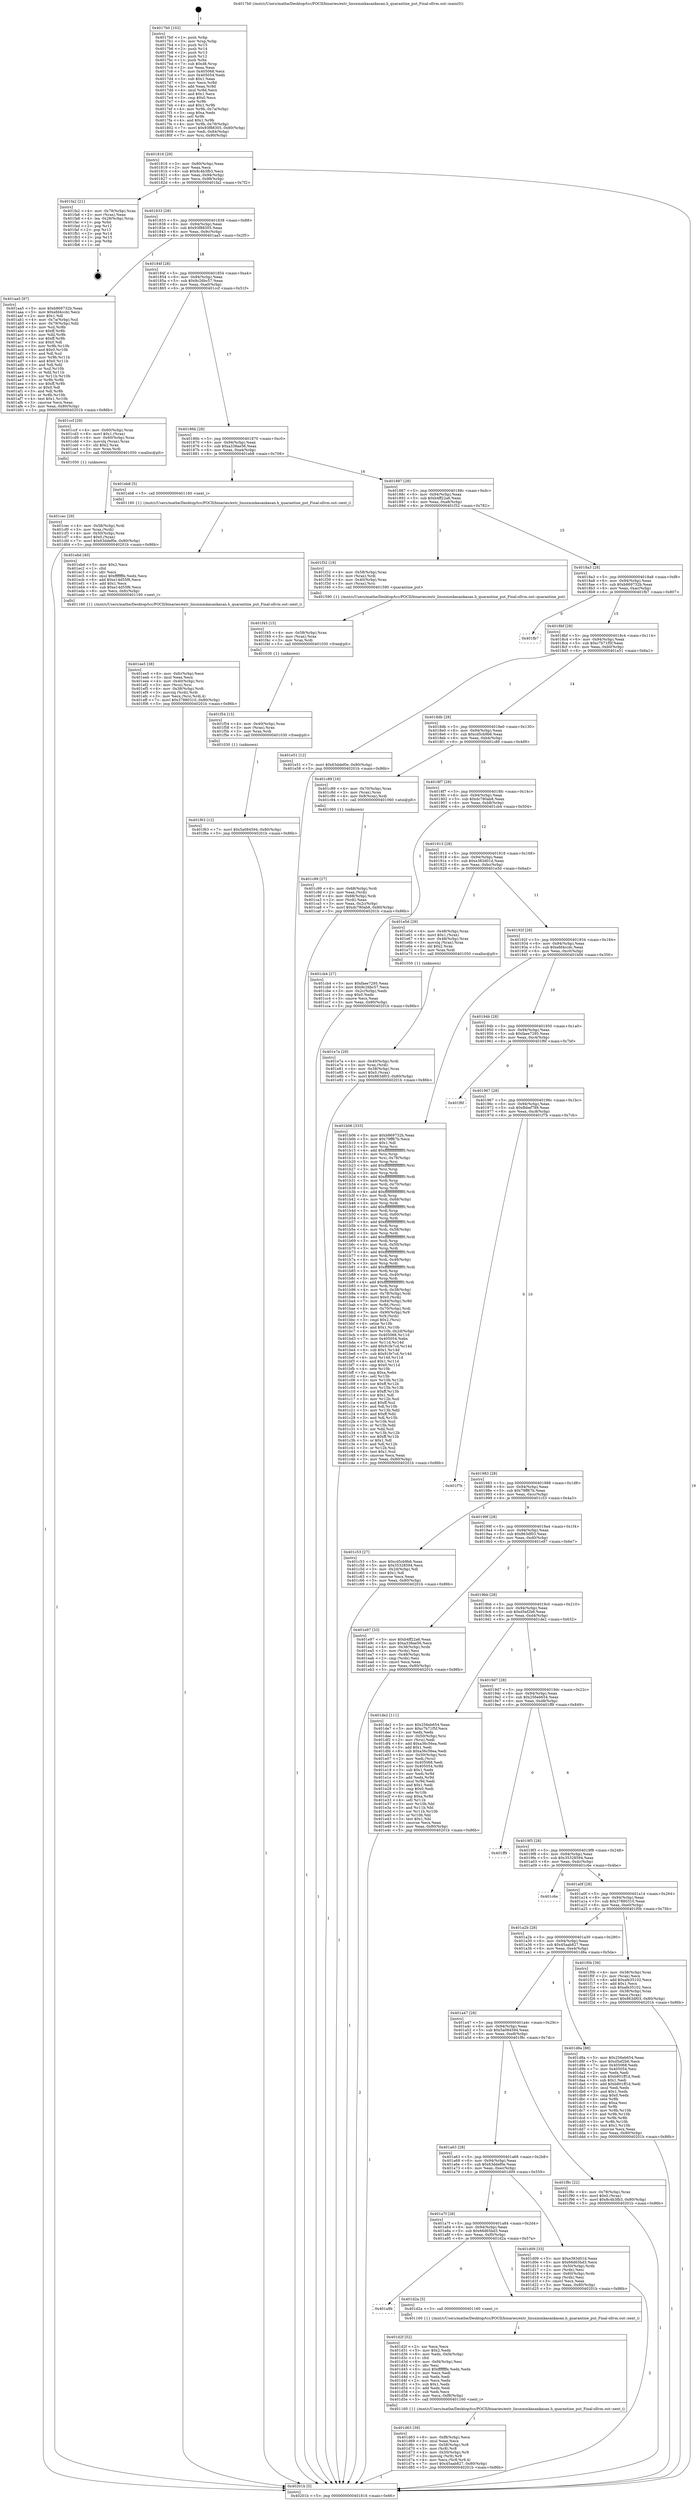digraph "0x4017b0" {
  label = "0x4017b0 (/mnt/c/Users/mathe/Desktop/tcc/POCII/binaries/extr_linuxmmkasankasan.h_quarantine_put_Final-ollvm.out::main(0))"
  labelloc = "t"
  node[shape=record]

  Entry [label="",width=0.3,height=0.3,shape=circle,fillcolor=black,style=filled]
  "0x401816" [label="{
     0x401816 [29]\l
     | [instrs]\l
     &nbsp;&nbsp;0x401816 \<+3\>: mov -0x80(%rbp),%eax\l
     &nbsp;&nbsp;0x401819 \<+2\>: mov %eax,%ecx\l
     &nbsp;&nbsp;0x40181b \<+6\>: sub $0x8c4b3fb3,%ecx\l
     &nbsp;&nbsp;0x401821 \<+6\>: mov %eax,-0x94(%rbp)\l
     &nbsp;&nbsp;0x401827 \<+6\>: mov %ecx,-0x98(%rbp)\l
     &nbsp;&nbsp;0x40182d \<+6\>: je 0000000000401fa2 \<main+0x7f2\>\l
  }"]
  "0x401fa2" [label="{
     0x401fa2 [21]\l
     | [instrs]\l
     &nbsp;&nbsp;0x401fa2 \<+4\>: mov -0x78(%rbp),%rax\l
     &nbsp;&nbsp;0x401fa6 \<+2\>: mov (%rax),%eax\l
     &nbsp;&nbsp;0x401fa8 \<+4\>: lea -0x28(%rbp),%rsp\l
     &nbsp;&nbsp;0x401fac \<+1\>: pop %rbx\l
     &nbsp;&nbsp;0x401fad \<+2\>: pop %r12\l
     &nbsp;&nbsp;0x401faf \<+2\>: pop %r13\l
     &nbsp;&nbsp;0x401fb1 \<+2\>: pop %r14\l
     &nbsp;&nbsp;0x401fb3 \<+2\>: pop %r15\l
     &nbsp;&nbsp;0x401fb5 \<+1\>: pop %rbp\l
     &nbsp;&nbsp;0x401fb6 \<+1\>: ret\l
  }"]
  "0x401833" [label="{
     0x401833 [28]\l
     | [instrs]\l
     &nbsp;&nbsp;0x401833 \<+5\>: jmp 0000000000401838 \<main+0x88\>\l
     &nbsp;&nbsp;0x401838 \<+6\>: mov -0x94(%rbp),%eax\l
     &nbsp;&nbsp;0x40183e \<+5\>: sub $0x93f88305,%eax\l
     &nbsp;&nbsp;0x401843 \<+6\>: mov %eax,-0x9c(%rbp)\l
     &nbsp;&nbsp;0x401849 \<+6\>: je 0000000000401aa5 \<main+0x2f5\>\l
  }"]
  Exit [label="",width=0.3,height=0.3,shape=circle,fillcolor=black,style=filled,peripheries=2]
  "0x401aa5" [label="{
     0x401aa5 [97]\l
     | [instrs]\l
     &nbsp;&nbsp;0x401aa5 \<+5\>: mov $0xb869732b,%eax\l
     &nbsp;&nbsp;0x401aaa \<+5\>: mov $0xefd4ccdc,%ecx\l
     &nbsp;&nbsp;0x401aaf \<+2\>: mov $0x1,%dl\l
     &nbsp;&nbsp;0x401ab1 \<+4\>: mov -0x7a(%rbp),%sil\l
     &nbsp;&nbsp;0x401ab5 \<+4\>: mov -0x79(%rbp),%dil\l
     &nbsp;&nbsp;0x401ab9 \<+3\>: mov %sil,%r8b\l
     &nbsp;&nbsp;0x401abc \<+4\>: xor $0xff,%r8b\l
     &nbsp;&nbsp;0x401ac0 \<+3\>: mov %dil,%r9b\l
     &nbsp;&nbsp;0x401ac3 \<+4\>: xor $0xff,%r9b\l
     &nbsp;&nbsp;0x401ac7 \<+3\>: xor $0x0,%dl\l
     &nbsp;&nbsp;0x401aca \<+3\>: mov %r8b,%r10b\l
     &nbsp;&nbsp;0x401acd \<+4\>: and $0x0,%r10b\l
     &nbsp;&nbsp;0x401ad1 \<+3\>: and %dl,%sil\l
     &nbsp;&nbsp;0x401ad4 \<+3\>: mov %r9b,%r11b\l
     &nbsp;&nbsp;0x401ad7 \<+4\>: and $0x0,%r11b\l
     &nbsp;&nbsp;0x401adb \<+3\>: and %dl,%dil\l
     &nbsp;&nbsp;0x401ade \<+3\>: or %sil,%r10b\l
     &nbsp;&nbsp;0x401ae1 \<+3\>: or %dil,%r11b\l
     &nbsp;&nbsp;0x401ae4 \<+3\>: xor %r11b,%r10b\l
     &nbsp;&nbsp;0x401ae7 \<+3\>: or %r9b,%r8b\l
     &nbsp;&nbsp;0x401aea \<+4\>: xor $0xff,%r8b\l
     &nbsp;&nbsp;0x401aee \<+3\>: or $0x0,%dl\l
     &nbsp;&nbsp;0x401af1 \<+3\>: and %dl,%r8b\l
     &nbsp;&nbsp;0x401af4 \<+3\>: or %r8b,%r10b\l
     &nbsp;&nbsp;0x401af7 \<+4\>: test $0x1,%r10b\l
     &nbsp;&nbsp;0x401afb \<+3\>: cmovne %ecx,%eax\l
     &nbsp;&nbsp;0x401afe \<+3\>: mov %eax,-0x80(%rbp)\l
     &nbsp;&nbsp;0x401b01 \<+5\>: jmp 000000000040201b \<main+0x86b\>\l
  }"]
  "0x40184f" [label="{
     0x40184f [28]\l
     | [instrs]\l
     &nbsp;&nbsp;0x40184f \<+5\>: jmp 0000000000401854 \<main+0xa4\>\l
     &nbsp;&nbsp;0x401854 \<+6\>: mov -0x94(%rbp),%eax\l
     &nbsp;&nbsp;0x40185a \<+5\>: sub $0x9c26bc57,%eax\l
     &nbsp;&nbsp;0x40185f \<+6\>: mov %eax,-0xa0(%rbp)\l
     &nbsp;&nbsp;0x401865 \<+6\>: je 0000000000401ccf \<main+0x51f\>\l
  }"]
  "0x40201b" [label="{
     0x40201b [5]\l
     | [instrs]\l
     &nbsp;&nbsp;0x40201b \<+5\>: jmp 0000000000401816 \<main+0x66\>\l
  }"]
  "0x4017b0" [label="{
     0x4017b0 [102]\l
     | [instrs]\l
     &nbsp;&nbsp;0x4017b0 \<+1\>: push %rbp\l
     &nbsp;&nbsp;0x4017b1 \<+3\>: mov %rsp,%rbp\l
     &nbsp;&nbsp;0x4017b4 \<+2\>: push %r15\l
     &nbsp;&nbsp;0x4017b6 \<+2\>: push %r14\l
     &nbsp;&nbsp;0x4017b8 \<+2\>: push %r13\l
     &nbsp;&nbsp;0x4017ba \<+2\>: push %r12\l
     &nbsp;&nbsp;0x4017bc \<+1\>: push %rbx\l
     &nbsp;&nbsp;0x4017bd \<+7\>: sub $0xd8,%rsp\l
     &nbsp;&nbsp;0x4017c4 \<+2\>: xor %eax,%eax\l
     &nbsp;&nbsp;0x4017c6 \<+7\>: mov 0x405068,%ecx\l
     &nbsp;&nbsp;0x4017cd \<+7\>: mov 0x405054,%edx\l
     &nbsp;&nbsp;0x4017d4 \<+3\>: sub $0x1,%eax\l
     &nbsp;&nbsp;0x4017d7 \<+3\>: mov %ecx,%r8d\l
     &nbsp;&nbsp;0x4017da \<+3\>: add %eax,%r8d\l
     &nbsp;&nbsp;0x4017dd \<+4\>: imul %r8d,%ecx\l
     &nbsp;&nbsp;0x4017e1 \<+3\>: and $0x1,%ecx\l
     &nbsp;&nbsp;0x4017e4 \<+3\>: cmp $0x0,%ecx\l
     &nbsp;&nbsp;0x4017e7 \<+4\>: sete %r9b\l
     &nbsp;&nbsp;0x4017eb \<+4\>: and $0x1,%r9b\l
     &nbsp;&nbsp;0x4017ef \<+4\>: mov %r9b,-0x7a(%rbp)\l
     &nbsp;&nbsp;0x4017f3 \<+3\>: cmp $0xa,%edx\l
     &nbsp;&nbsp;0x4017f6 \<+4\>: setl %r9b\l
     &nbsp;&nbsp;0x4017fa \<+4\>: and $0x1,%r9b\l
     &nbsp;&nbsp;0x4017fe \<+4\>: mov %r9b,-0x79(%rbp)\l
     &nbsp;&nbsp;0x401802 \<+7\>: movl $0x93f88305,-0x80(%rbp)\l
     &nbsp;&nbsp;0x401809 \<+6\>: mov %edi,-0x84(%rbp)\l
     &nbsp;&nbsp;0x40180f \<+7\>: mov %rsi,-0x90(%rbp)\l
  }"]
  "0x401f63" [label="{
     0x401f63 [12]\l
     | [instrs]\l
     &nbsp;&nbsp;0x401f63 \<+7\>: movl $0x5a084594,-0x80(%rbp)\l
     &nbsp;&nbsp;0x401f6a \<+5\>: jmp 000000000040201b \<main+0x86b\>\l
  }"]
  "0x401ccf" [label="{
     0x401ccf [29]\l
     | [instrs]\l
     &nbsp;&nbsp;0x401ccf \<+4\>: mov -0x60(%rbp),%rax\l
     &nbsp;&nbsp;0x401cd3 \<+6\>: movl $0x1,(%rax)\l
     &nbsp;&nbsp;0x401cd9 \<+4\>: mov -0x60(%rbp),%rax\l
     &nbsp;&nbsp;0x401cdd \<+3\>: movslq (%rax),%rax\l
     &nbsp;&nbsp;0x401ce0 \<+4\>: shl $0x2,%rax\l
     &nbsp;&nbsp;0x401ce4 \<+3\>: mov %rax,%rdi\l
     &nbsp;&nbsp;0x401ce7 \<+5\>: call 0000000000401050 \<malloc@plt\>\l
     | [calls]\l
     &nbsp;&nbsp;0x401050 \{1\} (unknown)\l
  }"]
  "0x40186b" [label="{
     0x40186b [28]\l
     | [instrs]\l
     &nbsp;&nbsp;0x40186b \<+5\>: jmp 0000000000401870 \<main+0xc0\>\l
     &nbsp;&nbsp;0x401870 \<+6\>: mov -0x94(%rbp),%eax\l
     &nbsp;&nbsp;0x401876 \<+5\>: sub $0xa338ae56,%eax\l
     &nbsp;&nbsp;0x40187b \<+6\>: mov %eax,-0xa4(%rbp)\l
     &nbsp;&nbsp;0x401881 \<+6\>: je 0000000000401eb8 \<main+0x708\>\l
  }"]
  "0x401f54" [label="{
     0x401f54 [15]\l
     | [instrs]\l
     &nbsp;&nbsp;0x401f54 \<+4\>: mov -0x40(%rbp),%rax\l
     &nbsp;&nbsp;0x401f58 \<+3\>: mov (%rax),%rax\l
     &nbsp;&nbsp;0x401f5b \<+3\>: mov %rax,%rdi\l
     &nbsp;&nbsp;0x401f5e \<+5\>: call 0000000000401030 \<free@plt\>\l
     | [calls]\l
     &nbsp;&nbsp;0x401030 \{1\} (unknown)\l
  }"]
  "0x401eb8" [label="{
     0x401eb8 [5]\l
     | [instrs]\l
     &nbsp;&nbsp;0x401eb8 \<+5\>: call 0000000000401160 \<next_i\>\l
     | [calls]\l
     &nbsp;&nbsp;0x401160 \{1\} (/mnt/c/Users/mathe/Desktop/tcc/POCII/binaries/extr_linuxmmkasankasan.h_quarantine_put_Final-ollvm.out::next_i)\l
  }"]
  "0x401887" [label="{
     0x401887 [28]\l
     | [instrs]\l
     &nbsp;&nbsp;0x401887 \<+5\>: jmp 000000000040188c \<main+0xdc\>\l
     &nbsp;&nbsp;0x40188c \<+6\>: mov -0x94(%rbp),%eax\l
     &nbsp;&nbsp;0x401892 \<+5\>: sub $0xb4ff22a6,%eax\l
     &nbsp;&nbsp;0x401897 \<+6\>: mov %eax,-0xa8(%rbp)\l
     &nbsp;&nbsp;0x40189d \<+6\>: je 0000000000401f32 \<main+0x782\>\l
  }"]
  "0x401f45" [label="{
     0x401f45 [15]\l
     | [instrs]\l
     &nbsp;&nbsp;0x401f45 \<+4\>: mov -0x58(%rbp),%rax\l
     &nbsp;&nbsp;0x401f49 \<+3\>: mov (%rax),%rax\l
     &nbsp;&nbsp;0x401f4c \<+3\>: mov %rax,%rdi\l
     &nbsp;&nbsp;0x401f4f \<+5\>: call 0000000000401030 \<free@plt\>\l
     | [calls]\l
     &nbsp;&nbsp;0x401030 \{1\} (unknown)\l
  }"]
  "0x401f32" [label="{
     0x401f32 [19]\l
     | [instrs]\l
     &nbsp;&nbsp;0x401f32 \<+4\>: mov -0x58(%rbp),%rax\l
     &nbsp;&nbsp;0x401f36 \<+3\>: mov (%rax),%rdi\l
     &nbsp;&nbsp;0x401f39 \<+4\>: mov -0x40(%rbp),%rax\l
     &nbsp;&nbsp;0x401f3d \<+3\>: mov (%rax),%rsi\l
     &nbsp;&nbsp;0x401f40 \<+5\>: call 0000000000401590 \<quarantine_put\>\l
     | [calls]\l
     &nbsp;&nbsp;0x401590 \{1\} (/mnt/c/Users/mathe/Desktop/tcc/POCII/binaries/extr_linuxmmkasankasan.h_quarantine_put_Final-ollvm.out::quarantine_put)\l
  }"]
  "0x4018a3" [label="{
     0x4018a3 [28]\l
     | [instrs]\l
     &nbsp;&nbsp;0x4018a3 \<+5\>: jmp 00000000004018a8 \<main+0xf8\>\l
     &nbsp;&nbsp;0x4018a8 \<+6\>: mov -0x94(%rbp),%eax\l
     &nbsp;&nbsp;0x4018ae \<+5\>: sub $0xb869732b,%eax\l
     &nbsp;&nbsp;0x4018b3 \<+6\>: mov %eax,-0xac(%rbp)\l
     &nbsp;&nbsp;0x4018b9 \<+6\>: je 0000000000401fb7 \<main+0x807\>\l
  }"]
  "0x401ee5" [label="{
     0x401ee5 [38]\l
     | [instrs]\l
     &nbsp;&nbsp;0x401ee5 \<+6\>: mov -0xfc(%rbp),%ecx\l
     &nbsp;&nbsp;0x401eeb \<+3\>: imul %eax,%ecx\l
     &nbsp;&nbsp;0x401eee \<+4\>: mov -0x40(%rbp),%rsi\l
     &nbsp;&nbsp;0x401ef2 \<+3\>: mov (%rsi),%rsi\l
     &nbsp;&nbsp;0x401ef5 \<+4\>: mov -0x38(%rbp),%rdi\l
     &nbsp;&nbsp;0x401ef9 \<+3\>: movslq (%rdi),%rdi\l
     &nbsp;&nbsp;0x401efc \<+3\>: mov %ecx,(%rsi,%rdi,4)\l
     &nbsp;&nbsp;0x401eff \<+7\>: movl $0x37880310,-0x80(%rbp)\l
     &nbsp;&nbsp;0x401f06 \<+5\>: jmp 000000000040201b \<main+0x86b\>\l
  }"]
  "0x401fb7" [label="{
     0x401fb7\l
  }", style=dashed]
  "0x4018bf" [label="{
     0x4018bf [28]\l
     | [instrs]\l
     &nbsp;&nbsp;0x4018bf \<+5\>: jmp 00000000004018c4 \<main+0x114\>\l
     &nbsp;&nbsp;0x4018c4 \<+6\>: mov -0x94(%rbp),%eax\l
     &nbsp;&nbsp;0x4018ca \<+5\>: sub $0xc7b71f5f,%eax\l
     &nbsp;&nbsp;0x4018cf \<+6\>: mov %eax,-0xb0(%rbp)\l
     &nbsp;&nbsp;0x4018d5 \<+6\>: je 0000000000401e51 \<main+0x6a1\>\l
  }"]
  "0x401ebd" [label="{
     0x401ebd [40]\l
     | [instrs]\l
     &nbsp;&nbsp;0x401ebd \<+5\>: mov $0x2,%ecx\l
     &nbsp;&nbsp;0x401ec2 \<+1\>: cltd\l
     &nbsp;&nbsp;0x401ec3 \<+2\>: idiv %ecx\l
     &nbsp;&nbsp;0x401ec5 \<+6\>: imul $0xfffffffe,%edx,%ecx\l
     &nbsp;&nbsp;0x401ecb \<+6\>: add $0xe14d55f6,%ecx\l
     &nbsp;&nbsp;0x401ed1 \<+3\>: add $0x1,%ecx\l
     &nbsp;&nbsp;0x401ed4 \<+6\>: sub $0xe14d55f6,%ecx\l
     &nbsp;&nbsp;0x401eda \<+6\>: mov %ecx,-0xfc(%rbp)\l
     &nbsp;&nbsp;0x401ee0 \<+5\>: call 0000000000401160 \<next_i\>\l
     | [calls]\l
     &nbsp;&nbsp;0x401160 \{1\} (/mnt/c/Users/mathe/Desktop/tcc/POCII/binaries/extr_linuxmmkasankasan.h_quarantine_put_Final-ollvm.out::next_i)\l
  }"]
  "0x401e51" [label="{
     0x401e51 [12]\l
     | [instrs]\l
     &nbsp;&nbsp;0x401e51 \<+7\>: movl $0x63ddef0e,-0x80(%rbp)\l
     &nbsp;&nbsp;0x401e58 \<+5\>: jmp 000000000040201b \<main+0x86b\>\l
  }"]
  "0x4018db" [label="{
     0x4018db [28]\l
     | [instrs]\l
     &nbsp;&nbsp;0x4018db \<+5\>: jmp 00000000004018e0 \<main+0x130\>\l
     &nbsp;&nbsp;0x4018e0 \<+6\>: mov -0x94(%rbp),%eax\l
     &nbsp;&nbsp;0x4018e6 \<+5\>: sub $0xcd5cb9b6,%eax\l
     &nbsp;&nbsp;0x4018eb \<+6\>: mov %eax,-0xb4(%rbp)\l
     &nbsp;&nbsp;0x4018f1 \<+6\>: je 0000000000401c89 \<main+0x4d9\>\l
  }"]
  "0x401e7a" [label="{
     0x401e7a [29]\l
     | [instrs]\l
     &nbsp;&nbsp;0x401e7a \<+4\>: mov -0x40(%rbp),%rdi\l
     &nbsp;&nbsp;0x401e7e \<+3\>: mov %rax,(%rdi)\l
     &nbsp;&nbsp;0x401e81 \<+4\>: mov -0x38(%rbp),%rax\l
     &nbsp;&nbsp;0x401e85 \<+6\>: movl $0x0,(%rax)\l
     &nbsp;&nbsp;0x401e8b \<+7\>: movl $0x863df03,-0x80(%rbp)\l
     &nbsp;&nbsp;0x401e92 \<+5\>: jmp 000000000040201b \<main+0x86b\>\l
  }"]
  "0x401c89" [label="{
     0x401c89 [16]\l
     | [instrs]\l
     &nbsp;&nbsp;0x401c89 \<+4\>: mov -0x70(%rbp),%rax\l
     &nbsp;&nbsp;0x401c8d \<+3\>: mov (%rax),%rax\l
     &nbsp;&nbsp;0x401c90 \<+4\>: mov 0x8(%rax),%rdi\l
     &nbsp;&nbsp;0x401c94 \<+5\>: call 0000000000401060 \<atoi@plt\>\l
     | [calls]\l
     &nbsp;&nbsp;0x401060 \{1\} (unknown)\l
  }"]
  "0x4018f7" [label="{
     0x4018f7 [28]\l
     | [instrs]\l
     &nbsp;&nbsp;0x4018f7 \<+5\>: jmp 00000000004018fc \<main+0x14c\>\l
     &nbsp;&nbsp;0x4018fc \<+6\>: mov -0x94(%rbp),%eax\l
     &nbsp;&nbsp;0x401902 \<+5\>: sub $0xdc780ab8,%eax\l
     &nbsp;&nbsp;0x401907 \<+6\>: mov %eax,-0xb8(%rbp)\l
     &nbsp;&nbsp;0x40190d \<+6\>: je 0000000000401cb4 \<main+0x504\>\l
  }"]
  "0x401d63" [label="{
     0x401d63 [39]\l
     | [instrs]\l
     &nbsp;&nbsp;0x401d63 \<+6\>: mov -0xf8(%rbp),%ecx\l
     &nbsp;&nbsp;0x401d69 \<+3\>: imul %eax,%ecx\l
     &nbsp;&nbsp;0x401d6c \<+4\>: mov -0x58(%rbp),%r8\l
     &nbsp;&nbsp;0x401d70 \<+3\>: mov (%r8),%r8\l
     &nbsp;&nbsp;0x401d73 \<+4\>: mov -0x50(%rbp),%r9\l
     &nbsp;&nbsp;0x401d77 \<+3\>: movslq (%r9),%r9\l
     &nbsp;&nbsp;0x401d7a \<+4\>: mov %ecx,(%r8,%r9,4)\l
     &nbsp;&nbsp;0x401d7e \<+7\>: movl $0x45aab827,-0x80(%rbp)\l
     &nbsp;&nbsp;0x401d85 \<+5\>: jmp 000000000040201b \<main+0x86b\>\l
  }"]
  "0x401cb4" [label="{
     0x401cb4 [27]\l
     | [instrs]\l
     &nbsp;&nbsp;0x401cb4 \<+5\>: mov $0xfaee7295,%eax\l
     &nbsp;&nbsp;0x401cb9 \<+5\>: mov $0x9c26bc57,%ecx\l
     &nbsp;&nbsp;0x401cbe \<+3\>: mov -0x2c(%rbp),%edx\l
     &nbsp;&nbsp;0x401cc1 \<+3\>: cmp $0x0,%edx\l
     &nbsp;&nbsp;0x401cc4 \<+3\>: cmove %ecx,%eax\l
     &nbsp;&nbsp;0x401cc7 \<+3\>: mov %eax,-0x80(%rbp)\l
     &nbsp;&nbsp;0x401cca \<+5\>: jmp 000000000040201b \<main+0x86b\>\l
  }"]
  "0x401913" [label="{
     0x401913 [28]\l
     | [instrs]\l
     &nbsp;&nbsp;0x401913 \<+5\>: jmp 0000000000401918 \<main+0x168\>\l
     &nbsp;&nbsp;0x401918 \<+6\>: mov -0x94(%rbp),%eax\l
     &nbsp;&nbsp;0x40191e \<+5\>: sub $0xe383d01d,%eax\l
     &nbsp;&nbsp;0x401923 \<+6\>: mov %eax,-0xbc(%rbp)\l
     &nbsp;&nbsp;0x401929 \<+6\>: je 0000000000401e5d \<main+0x6ad\>\l
  }"]
  "0x401d2f" [label="{
     0x401d2f [52]\l
     | [instrs]\l
     &nbsp;&nbsp;0x401d2f \<+2\>: xor %ecx,%ecx\l
     &nbsp;&nbsp;0x401d31 \<+5\>: mov $0x2,%edx\l
     &nbsp;&nbsp;0x401d36 \<+6\>: mov %edx,-0xf4(%rbp)\l
     &nbsp;&nbsp;0x401d3c \<+1\>: cltd\l
     &nbsp;&nbsp;0x401d3d \<+6\>: mov -0xf4(%rbp),%esi\l
     &nbsp;&nbsp;0x401d43 \<+2\>: idiv %esi\l
     &nbsp;&nbsp;0x401d45 \<+6\>: imul $0xfffffffe,%edx,%edx\l
     &nbsp;&nbsp;0x401d4b \<+2\>: mov %ecx,%edi\l
     &nbsp;&nbsp;0x401d4d \<+2\>: sub %edx,%edi\l
     &nbsp;&nbsp;0x401d4f \<+2\>: mov %ecx,%edx\l
     &nbsp;&nbsp;0x401d51 \<+3\>: sub $0x1,%edx\l
     &nbsp;&nbsp;0x401d54 \<+2\>: add %edx,%edi\l
     &nbsp;&nbsp;0x401d56 \<+2\>: sub %edi,%ecx\l
     &nbsp;&nbsp;0x401d58 \<+6\>: mov %ecx,-0xf8(%rbp)\l
     &nbsp;&nbsp;0x401d5e \<+5\>: call 0000000000401160 \<next_i\>\l
     | [calls]\l
     &nbsp;&nbsp;0x401160 \{1\} (/mnt/c/Users/mathe/Desktop/tcc/POCII/binaries/extr_linuxmmkasankasan.h_quarantine_put_Final-ollvm.out::next_i)\l
  }"]
  "0x401e5d" [label="{
     0x401e5d [29]\l
     | [instrs]\l
     &nbsp;&nbsp;0x401e5d \<+4\>: mov -0x48(%rbp),%rax\l
     &nbsp;&nbsp;0x401e61 \<+6\>: movl $0x1,(%rax)\l
     &nbsp;&nbsp;0x401e67 \<+4\>: mov -0x48(%rbp),%rax\l
     &nbsp;&nbsp;0x401e6b \<+3\>: movslq (%rax),%rax\l
     &nbsp;&nbsp;0x401e6e \<+4\>: shl $0x2,%rax\l
     &nbsp;&nbsp;0x401e72 \<+3\>: mov %rax,%rdi\l
     &nbsp;&nbsp;0x401e75 \<+5\>: call 0000000000401050 \<malloc@plt\>\l
     | [calls]\l
     &nbsp;&nbsp;0x401050 \{1\} (unknown)\l
  }"]
  "0x40192f" [label="{
     0x40192f [28]\l
     | [instrs]\l
     &nbsp;&nbsp;0x40192f \<+5\>: jmp 0000000000401934 \<main+0x184\>\l
     &nbsp;&nbsp;0x401934 \<+6\>: mov -0x94(%rbp),%eax\l
     &nbsp;&nbsp;0x40193a \<+5\>: sub $0xefd4ccdc,%eax\l
     &nbsp;&nbsp;0x40193f \<+6\>: mov %eax,-0xc0(%rbp)\l
     &nbsp;&nbsp;0x401945 \<+6\>: je 0000000000401b06 \<main+0x356\>\l
  }"]
  "0x401a9b" [label="{
     0x401a9b\l
  }", style=dashed]
  "0x401b06" [label="{
     0x401b06 [333]\l
     | [instrs]\l
     &nbsp;&nbsp;0x401b06 \<+5\>: mov $0xb869732b,%eax\l
     &nbsp;&nbsp;0x401b0b \<+5\>: mov $0x79ff67b,%ecx\l
     &nbsp;&nbsp;0x401b10 \<+2\>: mov $0x1,%dl\l
     &nbsp;&nbsp;0x401b12 \<+3\>: mov %rsp,%rsi\l
     &nbsp;&nbsp;0x401b15 \<+4\>: add $0xfffffffffffffff0,%rsi\l
     &nbsp;&nbsp;0x401b19 \<+3\>: mov %rsi,%rsp\l
     &nbsp;&nbsp;0x401b1c \<+4\>: mov %rsi,-0x78(%rbp)\l
     &nbsp;&nbsp;0x401b20 \<+3\>: mov %rsp,%rsi\l
     &nbsp;&nbsp;0x401b23 \<+4\>: add $0xfffffffffffffff0,%rsi\l
     &nbsp;&nbsp;0x401b27 \<+3\>: mov %rsi,%rsp\l
     &nbsp;&nbsp;0x401b2a \<+3\>: mov %rsp,%rdi\l
     &nbsp;&nbsp;0x401b2d \<+4\>: add $0xfffffffffffffff0,%rdi\l
     &nbsp;&nbsp;0x401b31 \<+3\>: mov %rdi,%rsp\l
     &nbsp;&nbsp;0x401b34 \<+4\>: mov %rdi,-0x70(%rbp)\l
     &nbsp;&nbsp;0x401b38 \<+3\>: mov %rsp,%rdi\l
     &nbsp;&nbsp;0x401b3b \<+4\>: add $0xfffffffffffffff0,%rdi\l
     &nbsp;&nbsp;0x401b3f \<+3\>: mov %rdi,%rsp\l
     &nbsp;&nbsp;0x401b42 \<+4\>: mov %rdi,-0x68(%rbp)\l
     &nbsp;&nbsp;0x401b46 \<+3\>: mov %rsp,%rdi\l
     &nbsp;&nbsp;0x401b49 \<+4\>: add $0xfffffffffffffff0,%rdi\l
     &nbsp;&nbsp;0x401b4d \<+3\>: mov %rdi,%rsp\l
     &nbsp;&nbsp;0x401b50 \<+4\>: mov %rdi,-0x60(%rbp)\l
     &nbsp;&nbsp;0x401b54 \<+3\>: mov %rsp,%rdi\l
     &nbsp;&nbsp;0x401b57 \<+4\>: add $0xfffffffffffffff0,%rdi\l
     &nbsp;&nbsp;0x401b5b \<+3\>: mov %rdi,%rsp\l
     &nbsp;&nbsp;0x401b5e \<+4\>: mov %rdi,-0x58(%rbp)\l
     &nbsp;&nbsp;0x401b62 \<+3\>: mov %rsp,%rdi\l
     &nbsp;&nbsp;0x401b65 \<+4\>: add $0xfffffffffffffff0,%rdi\l
     &nbsp;&nbsp;0x401b69 \<+3\>: mov %rdi,%rsp\l
     &nbsp;&nbsp;0x401b6c \<+4\>: mov %rdi,-0x50(%rbp)\l
     &nbsp;&nbsp;0x401b70 \<+3\>: mov %rsp,%rdi\l
     &nbsp;&nbsp;0x401b73 \<+4\>: add $0xfffffffffffffff0,%rdi\l
     &nbsp;&nbsp;0x401b77 \<+3\>: mov %rdi,%rsp\l
     &nbsp;&nbsp;0x401b7a \<+4\>: mov %rdi,-0x48(%rbp)\l
     &nbsp;&nbsp;0x401b7e \<+3\>: mov %rsp,%rdi\l
     &nbsp;&nbsp;0x401b81 \<+4\>: add $0xfffffffffffffff0,%rdi\l
     &nbsp;&nbsp;0x401b85 \<+3\>: mov %rdi,%rsp\l
     &nbsp;&nbsp;0x401b88 \<+4\>: mov %rdi,-0x40(%rbp)\l
     &nbsp;&nbsp;0x401b8c \<+3\>: mov %rsp,%rdi\l
     &nbsp;&nbsp;0x401b8f \<+4\>: add $0xfffffffffffffff0,%rdi\l
     &nbsp;&nbsp;0x401b93 \<+3\>: mov %rdi,%rsp\l
     &nbsp;&nbsp;0x401b96 \<+4\>: mov %rdi,-0x38(%rbp)\l
     &nbsp;&nbsp;0x401b9a \<+4\>: mov -0x78(%rbp),%rdi\l
     &nbsp;&nbsp;0x401b9e \<+6\>: movl $0x0,(%rdi)\l
     &nbsp;&nbsp;0x401ba4 \<+7\>: mov -0x84(%rbp),%r8d\l
     &nbsp;&nbsp;0x401bab \<+3\>: mov %r8d,(%rsi)\l
     &nbsp;&nbsp;0x401bae \<+4\>: mov -0x70(%rbp),%rdi\l
     &nbsp;&nbsp;0x401bb2 \<+7\>: mov -0x90(%rbp),%r9\l
     &nbsp;&nbsp;0x401bb9 \<+3\>: mov %r9,(%rdi)\l
     &nbsp;&nbsp;0x401bbc \<+3\>: cmpl $0x2,(%rsi)\l
     &nbsp;&nbsp;0x401bbf \<+4\>: setne %r10b\l
     &nbsp;&nbsp;0x401bc3 \<+4\>: and $0x1,%r10b\l
     &nbsp;&nbsp;0x401bc7 \<+4\>: mov %r10b,-0x2d(%rbp)\l
     &nbsp;&nbsp;0x401bcb \<+8\>: mov 0x405068,%r11d\l
     &nbsp;&nbsp;0x401bd3 \<+7\>: mov 0x405054,%ebx\l
     &nbsp;&nbsp;0x401bda \<+3\>: mov %r11d,%r14d\l
     &nbsp;&nbsp;0x401bdd \<+7\>: add $0x91fe7cd,%r14d\l
     &nbsp;&nbsp;0x401be4 \<+4\>: sub $0x1,%r14d\l
     &nbsp;&nbsp;0x401be8 \<+7\>: sub $0x91fe7cd,%r14d\l
     &nbsp;&nbsp;0x401bef \<+4\>: imul %r14d,%r11d\l
     &nbsp;&nbsp;0x401bf3 \<+4\>: and $0x1,%r11d\l
     &nbsp;&nbsp;0x401bf7 \<+4\>: cmp $0x0,%r11d\l
     &nbsp;&nbsp;0x401bfb \<+4\>: sete %r10b\l
     &nbsp;&nbsp;0x401bff \<+3\>: cmp $0xa,%ebx\l
     &nbsp;&nbsp;0x401c02 \<+4\>: setl %r15b\l
     &nbsp;&nbsp;0x401c06 \<+3\>: mov %r10b,%r12b\l
     &nbsp;&nbsp;0x401c09 \<+4\>: xor $0xff,%r12b\l
     &nbsp;&nbsp;0x401c0d \<+3\>: mov %r15b,%r13b\l
     &nbsp;&nbsp;0x401c10 \<+4\>: xor $0xff,%r13b\l
     &nbsp;&nbsp;0x401c14 \<+3\>: xor $0x1,%dl\l
     &nbsp;&nbsp;0x401c17 \<+3\>: mov %r12b,%sil\l
     &nbsp;&nbsp;0x401c1a \<+4\>: and $0xff,%sil\l
     &nbsp;&nbsp;0x401c1e \<+3\>: and %dl,%r10b\l
     &nbsp;&nbsp;0x401c21 \<+3\>: mov %r13b,%dil\l
     &nbsp;&nbsp;0x401c24 \<+4\>: and $0xff,%dil\l
     &nbsp;&nbsp;0x401c28 \<+3\>: and %dl,%r15b\l
     &nbsp;&nbsp;0x401c2b \<+3\>: or %r10b,%sil\l
     &nbsp;&nbsp;0x401c2e \<+3\>: or %r15b,%dil\l
     &nbsp;&nbsp;0x401c31 \<+3\>: xor %dil,%sil\l
     &nbsp;&nbsp;0x401c34 \<+3\>: or %r13b,%r12b\l
     &nbsp;&nbsp;0x401c37 \<+4\>: xor $0xff,%r12b\l
     &nbsp;&nbsp;0x401c3b \<+3\>: or $0x1,%dl\l
     &nbsp;&nbsp;0x401c3e \<+3\>: and %dl,%r12b\l
     &nbsp;&nbsp;0x401c41 \<+3\>: or %r12b,%sil\l
     &nbsp;&nbsp;0x401c44 \<+4\>: test $0x1,%sil\l
     &nbsp;&nbsp;0x401c48 \<+3\>: cmovne %ecx,%eax\l
     &nbsp;&nbsp;0x401c4b \<+3\>: mov %eax,-0x80(%rbp)\l
     &nbsp;&nbsp;0x401c4e \<+5\>: jmp 000000000040201b \<main+0x86b\>\l
  }"]
  "0x40194b" [label="{
     0x40194b [28]\l
     | [instrs]\l
     &nbsp;&nbsp;0x40194b \<+5\>: jmp 0000000000401950 \<main+0x1a0\>\l
     &nbsp;&nbsp;0x401950 \<+6\>: mov -0x94(%rbp),%eax\l
     &nbsp;&nbsp;0x401956 \<+5\>: sub $0xfaee7295,%eax\l
     &nbsp;&nbsp;0x40195b \<+6\>: mov %eax,-0xc4(%rbp)\l
     &nbsp;&nbsp;0x401961 \<+6\>: je 0000000000401f6f \<main+0x7bf\>\l
  }"]
  "0x401d2a" [label="{
     0x401d2a [5]\l
     | [instrs]\l
     &nbsp;&nbsp;0x401d2a \<+5\>: call 0000000000401160 \<next_i\>\l
     | [calls]\l
     &nbsp;&nbsp;0x401160 \{1\} (/mnt/c/Users/mathe/Desktop/tcc/POCII/binaries/extr_linuxmmkasankasan.h_quarantine_put_Final-ollvm.out::next_i)\l
  }"]
  "0x401a7f" [label="{
     0x401a7f [28]\l
     | [instrs]\l
     &nbsp;&nbsp;0x401a7f \<+5\>: jmp 0000000000401a84 \<main+0x2d4\>\l
     &nbsp;&nbsp;0x401a84 \<+6\>: mov -0x94(%rbp),%eax\l
     &nbsp;&nbsp;0x401a8a \<+5\>: sub $0x66d65bd3,%eax\l
     &nbsp;&nbsp;0x401a8f \<+6\>: mov %eax,-0xf0(%rbp)\l
     &nbsp;&nbsp;0x401a95 \<+6\>: je 0000000000401d2a \<main+0x57a\>\l
  }"]
  "0x401f6f" [label="{
     0x401f6f\l
  }", style=dashed]
  "0x401967" [label="{
     0x401967 [28]\l
     | [instrs]\l
     &nbsp;&nbsp;0x401967 \<+5\>: jmp 000000000040196c \<main+0x1bc\>\l
     &nbsp;&nbsp;0x40196c \<+6\>: mov -0x94(%rbp),%eax\l
     &nbsp;&nbsp;0x401972 \<+5\>: sub $0xfbbef789,%eax\l
     &nbsp;&nbsp;0x401977 \<+6\>: mov %eax,-0xc8(%rbp)\l
     &nbsp;&nbsp;0x40197d \<+6\>: je 0000000000401f7b \<main+0x7cb\>\l
  }"]
  "0x401d09" [label="{
     0x401d09 [33]\l
     | [instrs]\l
     &nbsp;&nbsp;0x401d09 \<+5\>: mov $0xe383d01d,%eax\l
     &nbsp;&nbsp;0x401d0e \<+5\>: mov $0x66d65bd3,%ecx\l
     &nbsp;&nbsp;0x401d13 \<+4\>: mov -0x50(%rbp),%rdx\l
     &nbsp;&nbsp;0x401d17 \<+2\>: mov (%rdx),%esi\l
     &nbsp;&nbsp;0x401d19 \<+4\>: mov -0x60(%rbp),%rdx\l
     &nbsp;&nbsp;0x401d1d \<+2\>: cmp (%rdx),%esi\l
     &nbsp;&nbsp;0x401d1f \<+3\>: cmovl %ecx,%eax\l
     &nbsp;&nbsp;0x401d22 \<+3\>: mov %eax,-0x80(%rbp)\l
     &nbsp;&nbsp;0x401d25 \<+5\>: jmp 000000000040201b \<main+0x86b\>\l
  }"]
  "0x401f7b" [label="{
     0x401f7b\l
  }", style=dashed]
  "0x401983" [label="{
     0x401983 [28]\l
     | [instrs]\l
     &nbsp;&nbsp;0x401983 \<+5\>: jmp 0000000000401988 \<main+0x1d8\>\l
     &nbsp;&nbsp;0x401988 \<+6\>: mov -0x94(%rbp),%eax\l
     &nbsp;&nbsp;0x40198e \<+5\>: sub $0x79ff67b,%eax\l
     &nbsp;&nbsp;0x401993 \<+6\>: mov %eax,-0xcc(%rbp)\l
     &nbsp;&nbsp;0x401999 \<+6\>: je 0000000000401c53 \<main+0x4a3\>\l
  }"]
  "0x401a63" [label="{
     0x401a63 [28]\l
     | [instrs]\l
     &nbsp;&nbsp;0x401a63 \<+5\>: jmp 0000000000401a68 \<main+0x2b8\>\l
     &nbsp;&nbsp;0x401a68 \<+6\>: mov -0x94(%rbp),%eax\l
     &nbsp;&nbsp;0x401a6e \<+5\>: sub $0x63ddef0e,%eax\l
     &nbsp;&nbsp;0x401a73 \<+6\>: mov %eax,-0xec(%rbp)\l
     &nbsp;&nbsp;0x401a79 \<+6\>: je 0000000000401d09 \<main+0x559\>\l
  }"]
  "0x401c53" [label="{
     0x401c53 [27]\l
     | [instrs]\l
     &nbsp;&nbsp;0x401c53 \<+5\>: mov $0xcd5cb9b6,%eax\l
     &nbsp;&nbsp;0x401c58 \<+5\>: mov $0x35328594,%ecx\l
     &nbsp;&nbsp;0x401c5d \<+3\>: mov -0x2d(%rbp),%dl\l
     &nbsp;&nbsp;0x401c60 \<+3\>: test $0x1,%dl\l
     &nbsp;&nbsp;0x401c63 \<+3\>: cmovne %ecx,%eax\l
     &nbsp;&nbsp;0x401c66 \<+3\>: mov %eax,-0x80(%rbp)\l
     &nbsp;&nbsp;0x401c69 \<+5\>: jmp 000000000040201b \<main+0x86b\>\l
  }"]
  "0x40199f" [label="{
     0x40199f [28]\l
     | [instrs]\l
     &nbsp;&nbsp;0x40199f \<+5\>: jmp 00000000004019a4 \<main+0x1f4\>\l
     &nbsp;&nbsp;0x4019a4 \<+6\>: mov -0x94(%rbp),%eax\l
     &nbsp;&nbsp;0x4019aa \<+5\>: sub $0x863df03,%eax\l
     &nbsp;&nbsp;0x4019af \<+6\>: mov %eax,-0xd0(%rbp)\l
     &nbsp;&nbsp;0x4019b5 \<+6\>: je 0000000000401e97 \<main+0x6e7\>\l
  }"]
  "0x401c99" [label="{
     0x401c99 [27]\l
     | [instrs]\l
     &nbsp;&nbsp;0x401c99 \<+4\>: mov -0x68(%rbp),%rdi\l
     &nbsp;&nbsp;0x401c9d \<+2\>: mov %eax,(%rdi)\l
     &nbsp;&nbsp;0x401c9f \<+4\>: mov -0x68(%rbp),%rdi\l
     &nbsp;&nbsp;0x401ca3 \<+2\>: mov (%rdi),%eax\l
     &nbsp;&nbsp;0x401ca5 \<+3\>: mov %eax,-0x2c(%rbp)\l
     &nbsp;&nbsp;0x401ca8 \<+7\>: movl $0xdc780ab8,-0x80(%rbp)\l
     &nbsp;&nbsp;0x401caf \<+5\>: jmp 000000000040201b \<main+0x86b\>\l
  }"]
  "0x401cec" [label="{
     0x401cec [29]\l
     | [instrs]\l
     &nbsp;&nbsp;0x401cec \<+4\>: mov -0x58(%rbp),%rdi\l
     &nbsp;&nbsp;0x401cf0 \<+3\>: mov %rax,(%rdi)\l
     &nbsp;&nbsp;0x401cf3 \<+4\>: mov -0x50(%rbp),%rax\l
     &nbsp;&nbsp;0x401cf7 \<+6\>: movl $0x0,(%rax)\l
     &nbsp;&nbsp;0x401cfd \<+7\>: movl $0x63ddef0e,-0x80(%rbp)\l
     &nbsp;&nbsp;0x401d04 \<+5\>: jmp 000000000040201b \<main+0x86b\>\l
  }"]
  "0x401f8c" [label="{
     0x401f8c [22]\l
     | [instrs]\l
     &nbsp;&nbsp;0x401f8c \<+4\>: mov -0x78(%rbp),%rax\l
     &nbsp;&nbsp;0x401f90 \<+6\>: movl $0x0,(%rax)\l
     &nbsp;&nbsp;0x401f96 \<+7\>: movl $0x8c4b3fb3,-0x80(%rbp)\l
     &nbsp;&nbsp;0x401f9d \<+5\>: jmp 000000000040201b \<main+0x86b\>\l
  }"]
  "0x401e97" [label="{
     0x401e97 [33]\l
     | [instrs]\l
     &nbsp;&nbsp;0x401e97 \<+5\>: mov $0xb4ff22a6,%eax\l
     &nbsp;&nbsp;0x401e9c \<+5\>: mov $0xa338ae56,%ecx\l
     &nbsp;&nbsp;0x401ea1 \<+4\>: mov -0x38(%rbp),%rdx\l
     &nbsp;&nbsp;0x401ea5 \<+2\>: mov (%rdx),%esi\l
     &nbsp;&nbsp;0x401ea7 \<+4\>: mov -0x48(%rbp),%rdx\l
     &nbsp;&nbsp;0x401eab \<+2\>: cmp (%rdx),%esi\l
     &nbsp;&nbsp;0x401ead \<+3\>: cmovl %ecx,%eax\l
     &nbsp;&nbsp;0x401eb0 \<+3\>: mov %eax,-0x80(%rbp)\l
     &nbsp;&nbsp;0x401eb3 \<+5\>: jmp 000000000040201b \<main+0x86b\>\l
  }"]
  "0x4019bb" [label="{
     0x4019bb [28]\l
     | [instrs]\l
     &nbsp;&nbsp;0x4019bb \<+5\>: jmp 00000000004019c0 \<main+0x210\>\l
     &nbsp;&nbsp;0x4019c0 \<+6\>: mov -0x94(%rbp),%eax\l
     &nbsp;&nbsp;0x4019c6 \<+5\>: sub $0xd5ef2b6,%eax\l
     &nbsp;&nbsp;0x4019cb \<+6\>: mov %eax,-0xd4(%rbp)\l
     &nbsp;&nbsp;0x4019d1 \<+6\>: je 0000000000401de2 \<main+0x632\>\l
  }"]
  "0x401a47" [label="{
     0x401a47 [28]\l
     | [instrs]\l
     &nbsp;&nbsp;0x401a47 \<+5\>: jmp 0000000000401a4c \<main+0x29c\>\l
     &nbsp;&nbsp;0x401a4c \<+6\>: mov -0x94(%rbp),%eax\l
     &nbsp;&nbsp;0x401a52 \<+5\>: sub $0x5a084594,%eax\l
     &nbsp;&nbsp;0x401a57 \<+6\>: mov %eax,-0xe8(%rbp)\l
     &nbsp;&nbsp;0x401a5d \<+6\>: je 0000000000401f8c \<main+0x7dc\>\l
  }"]
  "0x401de2" [label="{
     0x401de2 [111]\l
     | [instrs]\l
     &nbsp;&nbsp;0x401de2 \<+5\>: mov $0x256eb654,%eax\l
     &nbsp;&nbsp;0x401de7 \<+5\>: mov $0xc7b71f5f,%ecx\l
     &nbsp;&nbsp;0x401dec \<+2\>: xor %edx,%edx\l
     &nbsp;&nbsp;0x401dee \<+4\>: mov -0x50(%rbp),%rsi\l
     &nbsp;&nbsp;0x401df2 \<+2\>: mov (%rsi),%edi\l
     &nbsp;&nbsp;0x401df4 \<+6\>: add $0xa36c56ea,%edi\l
     &nbsp;&nbsp;0x401dfa \<+3\>: add $0x1,%edi\l
     &nbsp;&nbsp;0x401dfd \<+6\>: sub $0xa36c56ea,%edi\l
     &nbsp;&nbsp;0x401e03 \<+4\>: mov -0x50(%rbp),%rsi\l
     &nbsp;&nbsp;0x401e07 \<+2\>: mov %edi,(%rsi)\l
     &nbsp;&nbsp;0x401e09 \<+7\>: mov 0x405068,%edi\l
     &nbsp;&nbsp;0x401e10 \<+8\>: mov 0x405054,%r8d\l
     &nbsp;&nbsp;0x401e18 \<+3\>: sub $0x1,%edx\l
     &nbsp;&nbsp;0x401e1b \<+3\>: mov %edi,%r9d\l
     &nbsp;&nbsp;0x401e1e \<+3\>: add %edx,%r9d\l
     &nbsp;&nbsp;0x401e21 \<+4\>: imul %r9d,%edi\l
     &nbsp;&nbsp;0x401e25 \<+3\>: and $0x1,%edi\l
     &nbsp;&nbsp;0x401e28 \<+3\>: cmp $0x0,%edi\l
     &nbsp;&nbsp;0x401e2b \<+4\>: sete %r10b\l
     &nbsp;&nbsp;0x401e2f \<+4\>: cmp $0xa,%r8d\l
     &nbsp;&nbsp;0x401e33 \<+4\>: setl %r11b\l
     &nbsp;&nbsp;0x401e37 \<+3\>: mov %r10b,%bl\l
     &nbsp;&nbsp;0x401e3a \<+3\>: and %r11b,%bl\l
     &nbsp;&nbsp;0x401e3d \<+3\>: xor %r11b,%r10b\l
     &nbsp;&nbsp;0x401e40 \<+3\>: or %r10b,%bl\l
     &nbsp;&nbsp;0x401e43 \<+3\>: test $0x1,%bl\l
     &nbsp;&nbsp;0x401e46 \<+3\>: cmovne %ecx,%eax\l
     &nbsp;&nbsp;0x401e49 \<+3\>: mov %eax,-0x80(%rbp)\l
     &nbsp;&nbsp;0x401e4c \<+5\>: jmp 000000000040201b \<main+0x86b\>\l
  }"]
  "0x4019d7" [label="{
     0x4019d7 [28]\l
     | [instrs]\l
     &nbsp;&nbsp;0x4019d7 \<+5\>: jmp 00000000004019dc \<main+0x22c\>\l
     &nbsp;&nbsp;0x4019dc \<+6\>: mov -0x94(%rbp),%eax\l
     &nbsp;&nbsp;0x4019e2 \<+5\>: sub $0x256eb654,%eax\l
     &nbsp;&nbsp;0x4019e7 \<+6\>: mov %eax,-0xd8(%rbp)\l
     &nbsp;&nbsp;0x4019ed \<+6\>: je 0000000000401ff9 \<main+0x849\>\l
  }"]
  "0x401d8a" [label="{
     0x401d8a [88]\l
     | [instrs]\l
     &nbsp;&nbsp;0x401d8a \<+5\>: mov $0x256eb654,%eax\l
     &nbsp;&nbsp;0x401d8f \<+5\>: mov $0xd5ef2b6,%ecx\l
     &nbsp;&nbsp;0x401d94 \<+7\>: mov 0x405068,%edx\l
     &nbsp;&nbsp;0x401d9b \<+7\>: mov 0x405054,%esi\l
     &nbsp;&nbsp;0x401da2 \<+2\>: mov %edx,%edi\l
     &nbsp;&nbsp;0x401da4 \<+6\>: sub $0xb801ff1d,%edi\l
     &nbsp;&nbsp;0x401daa \<+3\>: sub $0x1,%edi\l
     &nbsp;&nbsp;0x401dad \<+6\>: add $0xb801ff1d,%edi\l
     &nbsp;&nbsp;0x401db3 \<+3\>: imul %edi,%edx\l
     &nbsp;&nbsp;0x401db6 \<+3\>: and $0x1,%edx\l
     &nbsp;&nbsp;0x401db9 \<+3\>: cmp $0x0,%edx\l
     &nbsp;&nbsp;0x401dbc \<+4\>: sete %r8b\l
     &nbsp;&nbsp;0x401dc0 \<+3\>: cmp $0xa,%esi\l
     &nbsp;&nbsp;0x401dc3 \<+4\>: setl %r9b\l
     &nbsp;&nbsp;0x401dc7 \<+3\>: mov %r8b,%r10b\l
     &nbsp;&nbsp;0x401dca \<+3\>: and %r9b,%r10b\l
     &nbsp;&nbsp;0x401dcd \<+3\>: xor %r9b,%r8b\l
     &nbsp;&nbsp;0x401dd0 \<+3\>: or %r8b,%r10b\l
     &nbsp;&nbsp;0x401dd3 \<+4\>: test $0x1,%r10b\l
     &nbsp;&nbsp;0x401dd7 \<+3\>: cmovne %ecx,%eax\l
     &nbsp;&nbsp;0x401dda \<+3\>: mov %eax,-0x80(%rbp)\l
     &nbsp;&nbsp;0x401ddd \<+5\>: jmp 000000000040201b \<main+0x86b\>\l
  }"]
  "0x401ff9" [label="{
     0x401ff9\l
  }", style=dashed]
  "0x4019f3" [label="{
     0x4019f3 [28]\l
     | [instrs]\l
     &nbsp;&nbsp;0x4019f3 \<+5\>: jmp 00000000004019f8 \<main+0x248\>\l
     &nbsp;&nbsp;0x4019f8 \<+6\>: mov -0x94(%rbp),%eax\l
     &nbsp;&nbsp;0x4019fe \<+5\>: sub $0x35328594,%eax\l
     &nbsp;&nbsp;0x401a03 \<+6\>: mov %eax,-0xdc(%rbp)\l
     &nbsp;&nbsp;0x401a09 \<+6\>: je 0000000000401c6e \<main+0x4be\>\l
  }"]
  "0x401a2b" [label="{
     0x401a2b [28]\l
     | [instrs]\l
     &nbsp;&nbsp;0x401a2b \<+5\>: jmp 0000000000401a30 \<main+0x280\>\l
     &nbsp;&nbsp;0x401a30 \<+6\>: mov -0x94(%rbp),%eax\l
     &nbsp;&nbsp;0x401a36 \<+5\>: sub $0x45aab827,%eax\l
     &nbsp;&nbsp;0x401a3b \<+6\>: mov %eax,-0xe4(%rbp)\l
     &nbsp;&nbsp;0x401a41 \<+6\>: je 0000000000401d8a \<main+0x5da\>\l
  }"]
  "0x401c6e" [label="{
     0x401c6e\l
  }", style=dashed]
  "0x401a0f" [label="{
     0x401a0f [28]\l
     | [instrs]\l
     &nbsp;&nbsp;0x401a0f \<+5\>: jmp 0000000000401a14 \<main+0x264\>\l
     &nbsp;&nbsp;0x401a14 \<+6\>: mov -0x94(%rbp),%eax\l
     &nbsp;&nbsp;0x401a1a \<+5\>: sub $0x37880310,%eax\l
     &nbsp;&nbsp;0x401a1f \<+6\>: mov %eax,-0xe0(%rbp)\l
     &nbsp;&nbsp;0x401a25 \<+6\>: je 0000000000401f0b \<main+0x75b\>\l
  }"]
  "0x401f0b" [label="{
     0x401f0b [39]\l
     | [instrs]\l
     &nbsp;&nbsp;0x401f0b \<+4\>: mov -0x38(%rbp),%rax\l
     &nbsp;&nbsp;0x401f0f \<+2\>: mov (%rax),%ecx\l
     &nbsp;&nbsp;0x401f11 \<+6\>: add $0xafe35102,%ecx\l
     &nbsp;&nbsp;0x401f17 \<+3\>: add $0x1,%ecx\l
     &nbsp;&nbsp;0x401f1a \<+6\>: sub $0xafe35102,%ecx\l
     &nbsp;&nbsp;0x401f20 \<+4\>: mov -0x38(%rbp),%rax\l
     &nbsp;&nbsp;0x401f24 \<+2\>: mov %ecx,(%rax)\l
     &nbsp;&nbsp;0x401f26 \<+7\>: movl $0x863df03,-0x80(%rbp)\l
     &nbsp;&nbsp;0x401f2d \<+5\>: jmp 000000000040201b \<main+0x86b\>\l
  }"]
  Entry -> "0x4017b0" [label=" 1"]
  "0x401816" -> "0x401fa2" [label=" 1"]
  "0x401816" -> "0x401833" [label=" 19"]
  "0x401fa2" -> Exit [label=" 1"]
  "0x401833" -> "0x401aa5" [label=" 1"]
  "0x401833" -> "0x40184f" [label=" 18"]
  "0x401aa5" -> "0x40201b" [label=" 1"]
  "0x4017b0" -> "0x401816" [label=" 1"]
  "0x40201b" -> "0x401816" [label=" 19"]
  "0x401f8c" -> "0x40201b" [label=" 1"]
  "0x40184f" -> "0x401ccf" [label=" 1"]
  "0x40184f" -> "0x40186b" [label=" 17"]
  "0x401f63" -> "0x40201b" [label=" 1"]
  "0x40186b" -> "0x401eb8" [label=" 1"]
  "0x40186b" -> "0x401887" [label=" 16"]
  "0x401f54" -> "0x401f63" [label=" 1"]
  "0x401887" -> "0x401f32" [label=" 1"]
  "0x401887" -> "0x4018a3" [label=" 15"]
  "0x401f45" -> "0x401f54" [label=" 1"]
  "0x4018a3" -> "0x401fb7" [label=" 0"]
  "0x4018a3" -> "0x4018bf" [label=" 15"]
  "0x401f32" -> "0x401f45" [label=" 1"]
  "0x4018bf" -> "0x401e51" [label=" 1"]
  "0x4018bf" -> "0x4018db" [label=" 14"]
  "0x401f0b" -> "0x40201b" [label=" 1"]
  "0x4018db" -> "0x401c89" [label=" 1"]
  "0x4018db" -> "0x4018f7" [label=" 13"]
  "0x401ee5" -> "0x40201b" [label=" 1"]
  "0x4018f7" -> "0x401cb4" [label=" 1"]
  "0x4018f7" -> "0x401913" [label=" 12"]
  "0x401ebd" -> "0x401ee5" [label=" 1"]
  "0x401913" -> "0x401e5d" [label=" 1"]
  "0x401913" -> "0x40192f" [label=" 11"]
  "0x401eb8" -> "0x401ebd" [label=" 1"]
  "0x40192f" -> "0x401b06" [label=" 1"]
  "0x40192f" -> "0x40194b" [label=" 10"]
  "0x401e97" -> "0x40201b" [label=" 2"]
  "0x401b06" -> "0x40201b" [label=" 1"]
  "0x401e7a" -> "0x40201b" [label=" 1"]
  "0x40194b" -> "0x401f6f" [label=" 0"]
  "0x40194b" -> "0x401967" [label=" 10"]
  "0x401e51" -> "0x40201b" [label=" 1"]
  "0x401967" -> "0x401f7b" [label=" 0"]
  "0x401967" -> "0x401983" [label=" 10"]
  "0x401de2" -> "0x40201b" [label=" 1"]
  "0x401983" -> "0x401c53" [label=" 1"]
  "0x401983" -> "0x40199f" [label=" 9"]
  "0x401c53" -> "0x40201b" [label=" 1"]
  "0x401c89" -> "0x401c99" [label=" 1"]
  "0x401c99" -> "0x40201b" [label=" 1"]
  "0x401cb4" -> "0x40201b" [label=" 1"]
  "0x401ccf" -> "0x401cec" [label=" 1"]
  "0x401cec" -> "0x40201b" [label=" 1"]
  "0x401d63" -> "0x40201b" [label=" 1"]
  "0x40199f" -> "0x401e97" [label=" 2"]
  "0x40199f" -> "0x4019bb" [label=" 7"]
  "0x401d2f" -> "0x401d63" [label=" 1"]
  "0x4019bb" -> "0x401de2" [label=" 1"]
  "0x4019bb" -> "0x4019d7" [label=" 6"]
  "0x401a7f" -> "0x401a9b" [label=" 0"]
  "0x4019d7" -> "0x401ff9" [label=" 0"]
  "0x4019d7" -> "0x4019f3" [label=" 6"]
  "0x401a7f" -> "0x401d2a" [label=" 1"]
  "0x4019f3" -> "0x401c6e" [label=" 0"]
  "0x4019f3" -> "0x401a0f" [label=" 6"]
  "0x401d09" -> "0x40201b" [label=" 2"]
  "0x401a0f" -> "0x401f0b" [label=" 1"]
  "0x401a0f" -> "0x401a2b" [label=" 5"]
  "0x401e5d" -> "0x401e7a" [label=" 1"]
  "0x401a2b" -> "0x401d8a" [label=" 1"]
  "0x401a2b" -> "0x401a47" [label=" 4"]
  "0x401d2a" -> "0x401d2f" [label=" 1"]
  "0x401a47" -> "0x401f8c" [label=" 1"]
  "0x401a47" -> "0x401a63" [label=" 3"]
  "0x401d8a" -> "0x40201b" [label=" 1"]
  "0x401a63" -> "0x401d09" [label=" 2"]
  "0x401a63" -> "0x401a7f" [label=" 1"]
}
